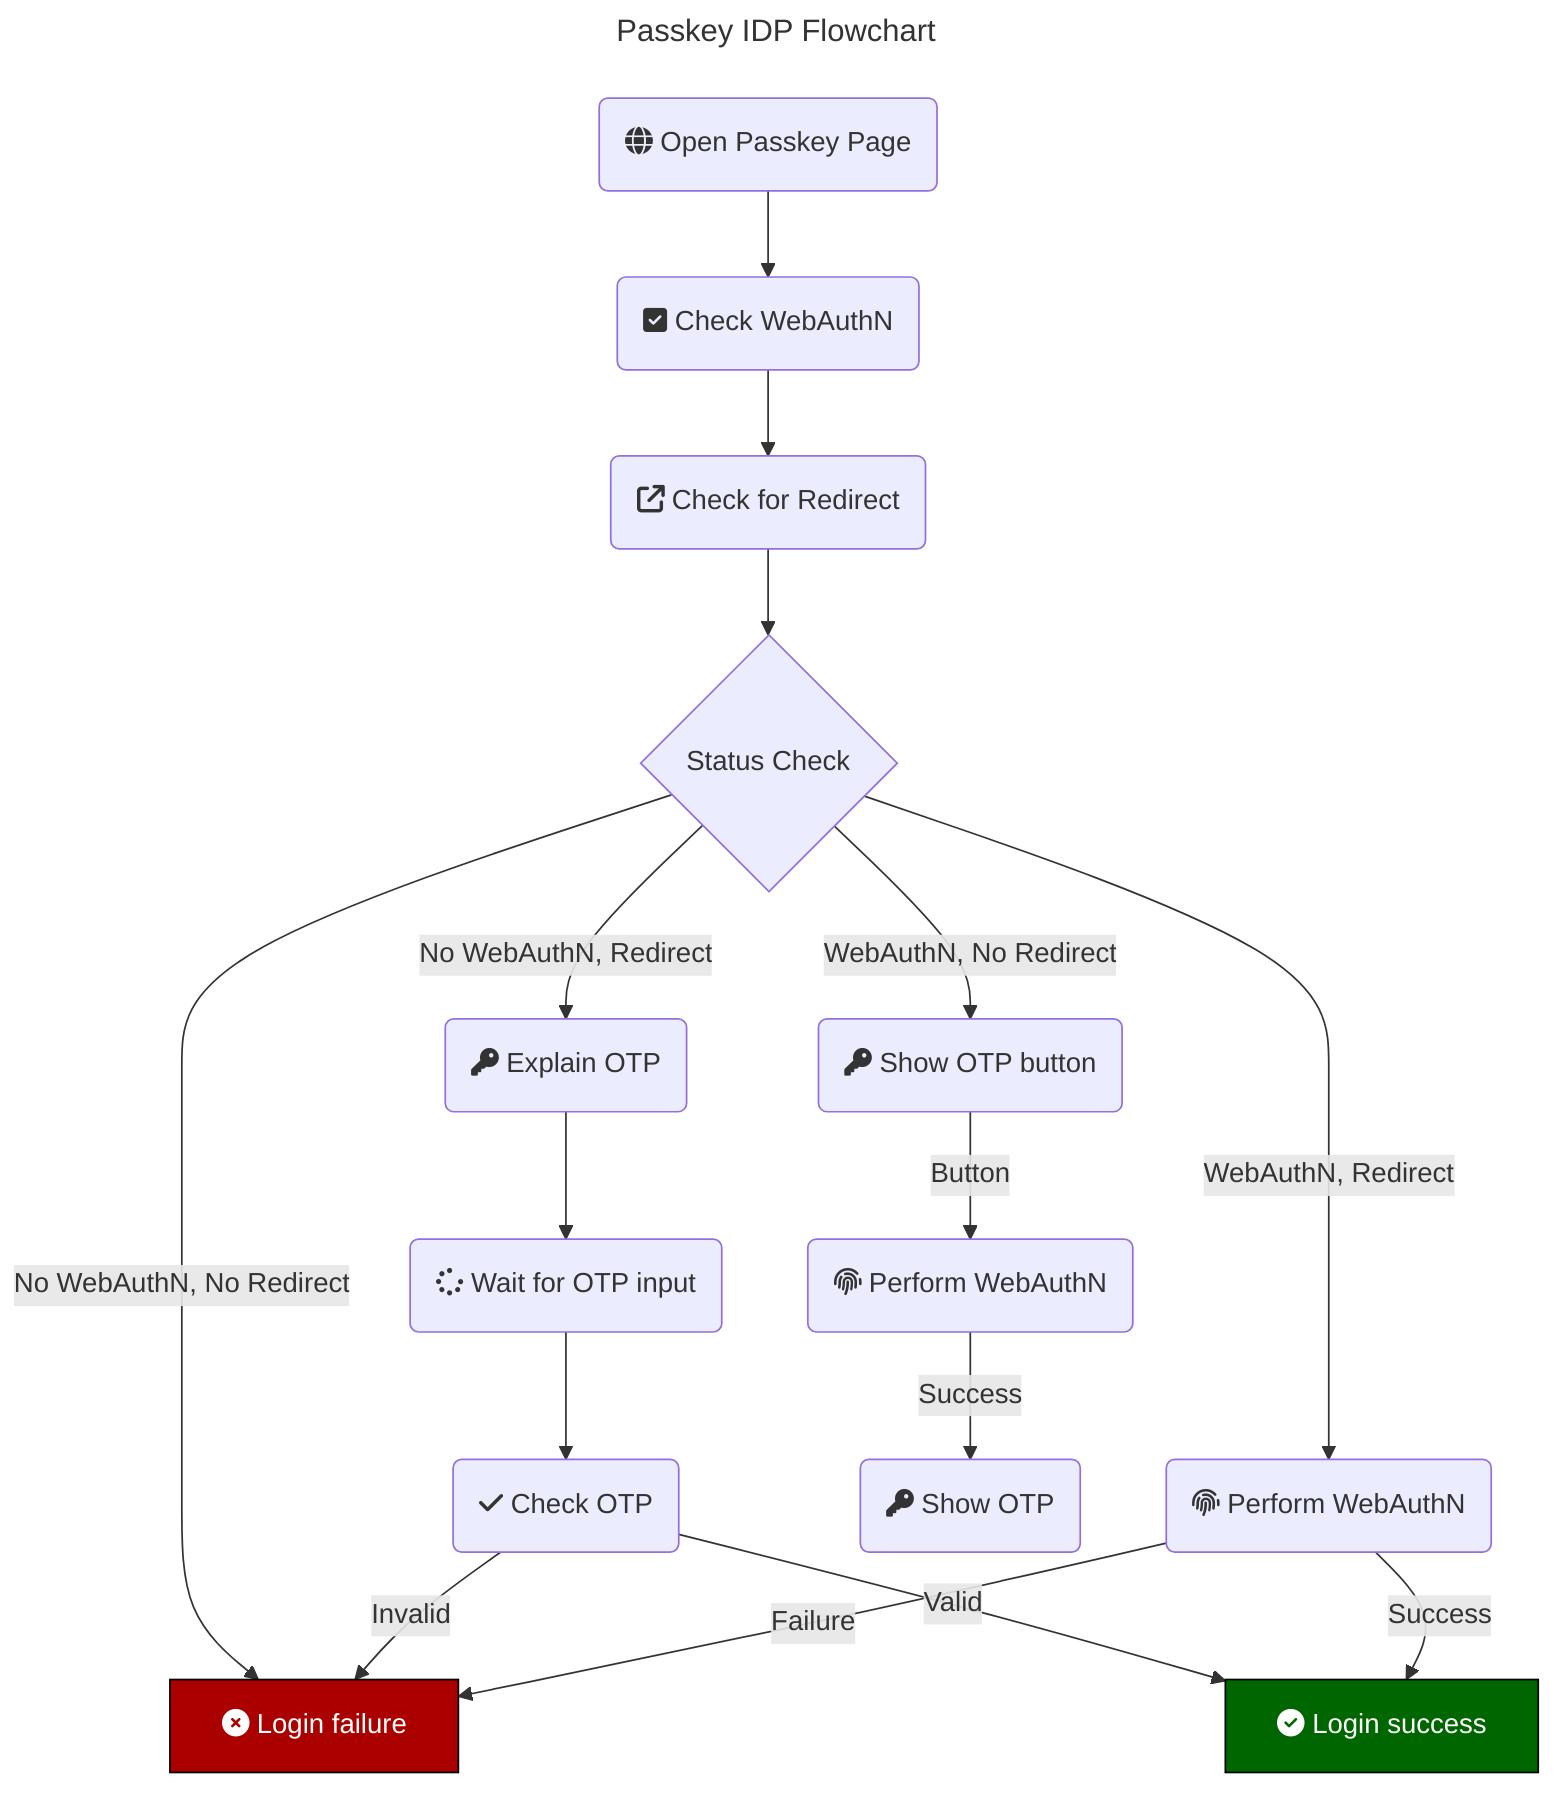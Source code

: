 ---
title: Passkey IDP Flowchart
---
flowchart TB
    %% Nodes
    Open("fa:fa-globe Open Passkey Page")
    CheckCaps("fa:fa-check-square Check WebAuthN")
    CheckRedirect("fa:fa-external-link Check for Redirect")
    StatusCheck{"Status Check"}

    AskOTP("fa:fa-key Explain OTP")
    WaitForOtp("fa:fa-spinner Wait for OTP input")
    CheckOTP("fa:fa-check Check OTP")

    PerformWebAuthN("fa:fa-fingerprint Perform WebAuthN")

    AllowOTPCreation("fa:fa-key Show OTP button")
    CreateOTP(fa:fa-fingerprint Perform WebAuthN)
    ShowOTP("fa:fa-key Show OTP")

    LoginFailure["fa:fa-times-circle Login failure"]
    LoginSuccess["fa:fa-check-circle Login success"]


    Open --> CheckCaps
    CheckCaps --> CheckRedirect
    CheckRedirect --> StatusCheck
    StatusCheck -->|No WebAuthN, No Redirect| LoginFailure
    StatusCheck -->|No WebAuthN, Redirect| AskOTP
    StatusCheck -->|WebAuthN, Redirect| PerformWebAuthN
    StatusCheck -->|WebAuthN, No Redirect| AllowOTPCreation
    
    %% User could use OTP
    AskOTP --> WaitForOtp
    WaitForOtp --> CheckOTP
    CheckOTP -->|Valid| LoginSuccess
    CheckOTP -->|Invalid| LoginFailure
    

    PerformWebAuthN --> |Success| LoginSuccess
    PerformWebAuthN --> |Failure| LoginFailure


    AllowOTPCreation --> |Button| CreateOTP
    CreateOTP --> |Success| ShowOTP

    %% Edge connections between nodes
    
        
        

    %% Individual node styling. Try the visual editor toolbar for easier styling!
        style LoginFailure color:#FFF, fill:#A00, stroke:#000
        style LoginSuccess color:#FFF, fill:#060, stroke:#000
